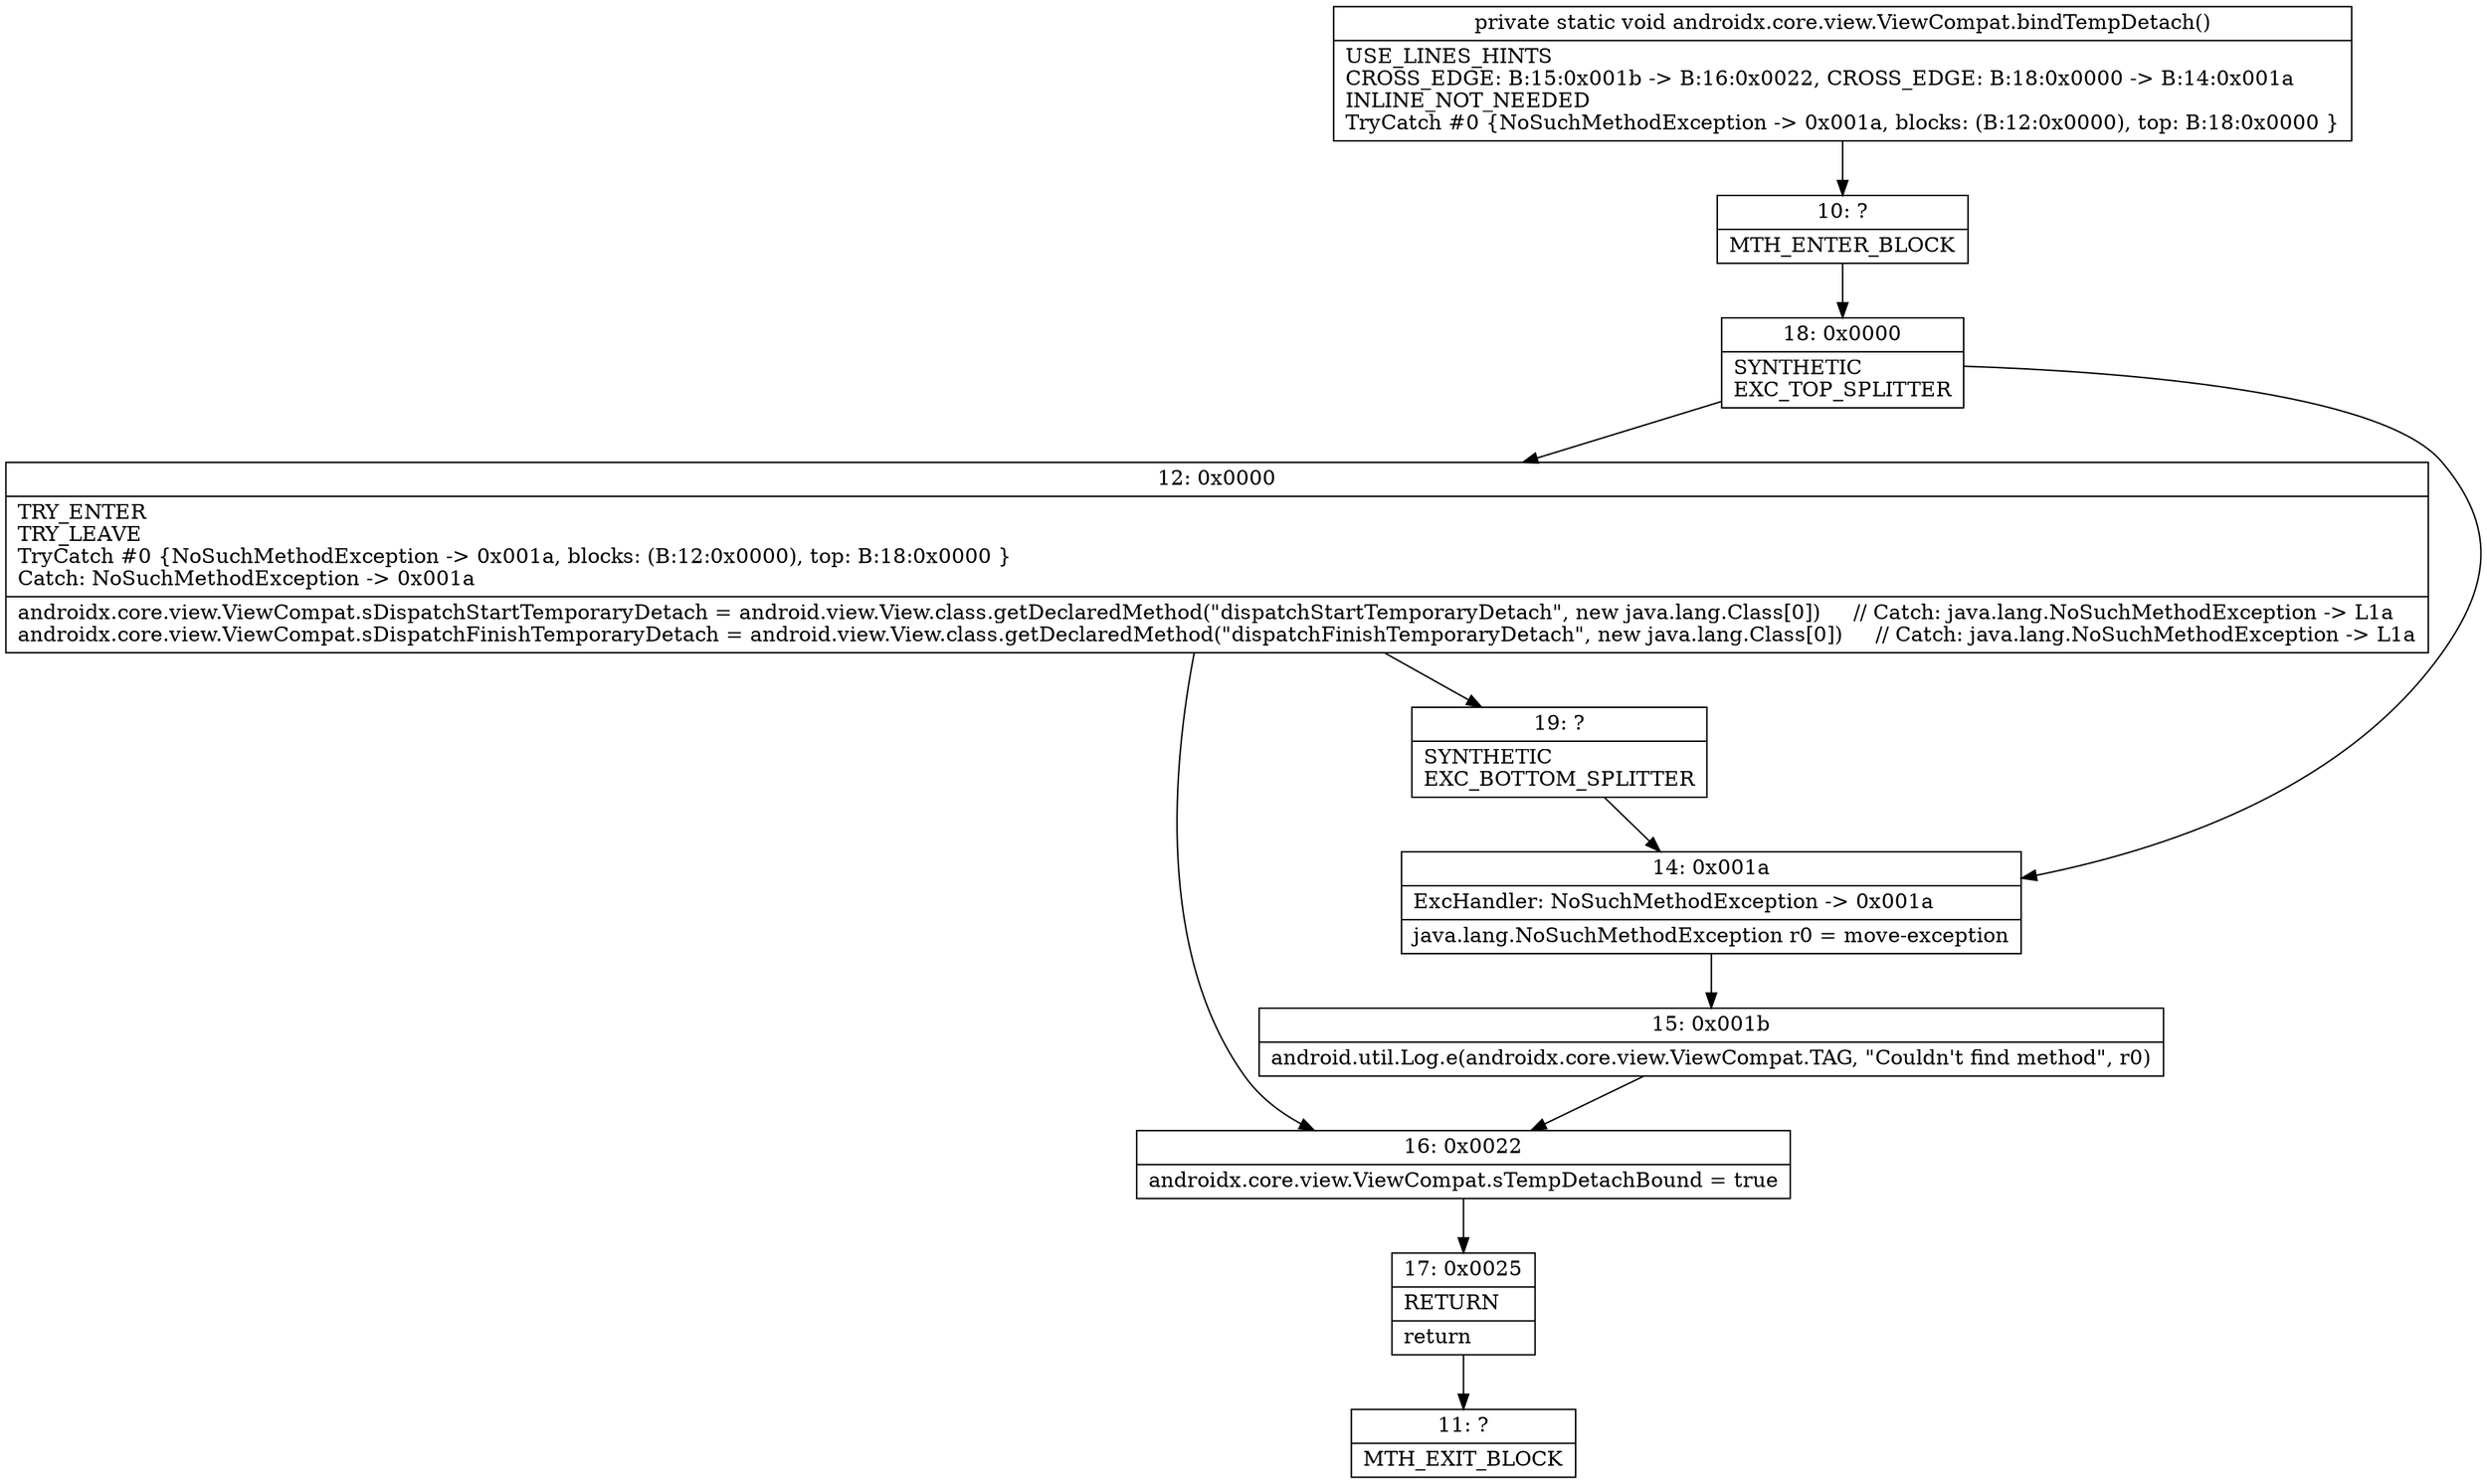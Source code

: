 digraph "CFG forandroidx.core.view.ViewCompat.bindTempDetach()V" {
Node_10 [shape=record,label="{10\:\ ?|MTH_ENTER_BLOCK\l}"];
Node_18 [shape=record,label="{18\:\ 0x0000|SYNTHETIC\lEXC_TOP_SPLITTER\l}"];
Node_12 [shape=record,label="{12\:\ 0x0000|TRY_ENTER\lTRY_LEAVE\lTryCatch #0 \{NoSuchMethodException \-\> 0x001a, blocks: (B:12:0x0000), top: B:18:0x0000 \}\lCatch: NoSuchMethodException \-\> 0x001a\l|androidx.core.view.ViewCompat.sDispatchStartTemporaryDetach = android.view.View.class.getDeclaredMethod(\"dispatchStartTemporaryDetach\", new java.lang.Class[0])     \/\/ Catch: java.lang.NoSuchMethodException \-\> L1a\landroidx.core.view.ViewCompat.sDispatchFinishTemporaryDetach = android.view.View.class.getDeclaredMethod(\"dispatchFinishTemporaryDetach\", new java.lang.Class[0])     \/\/ Catch: java.lang.NoSuchMethodException \-\> L1a\l}"];
Node_16 [shape=record,label="{16\:\ 0x0022|androidx.core.view.ViewCompat.sTempDetachBound = true\l}"];
Node_17 [shape=record,label="{17\:\ 0x0025|RETURN\l|return\l}"];
Node_11 [shape=record,label="{11\:\ ?|MTH_EXIT_BLOCK\l}"];
Node_19 [shape=record,label="{19\:\ ?|SYNTHETIC\lEXC_BOTTOM_SPLITTER\l}"];
Node_14 [shape=record,label="{14\:\ 0x001a|ExcHandler: NoSuchMethodException \-\> 0x001a\l|java.lang.NoSuchMethodException r0 = move\-exception\l}"];
Node_15 [shape=record,label="{15\:\ 0x001b|android.util.Log.e(androidx.core.view.ViewCompat.TAG, \"Couldn't find method\", r0)\l}"];
MethodNode[shape=record,label="{private static void androidx.core.view.ViewCompat.bindTempDetach()  | USE_LINES_HINTS\lCROSS_EDGE: B:15:0x001b \-\> B:16:0x0022, CROSS_EDGE: B:18:0x0000 \-\> B:14:0x001a\lINLINE_NOT_NEEDED\lTryCatch #0 \{NoSuchMethodException \-\> 0x001a, blocks: (B:12:0x0000), top: B:18:0x0000 \}\l}"];
MethodNode -> Node_10;Node_10 -> Node_18;
Node_18 -> Node_12;
Node_18 -> Node_14;
Node_12 -> Node_16;
Node_12 -> Node_19;
Node_16 -> Node_17;
Node_17 -> Node_11;
Node_19 -> Node_14;
Node_14 -> Node_15;
Node_15 -> Node_16;
}

